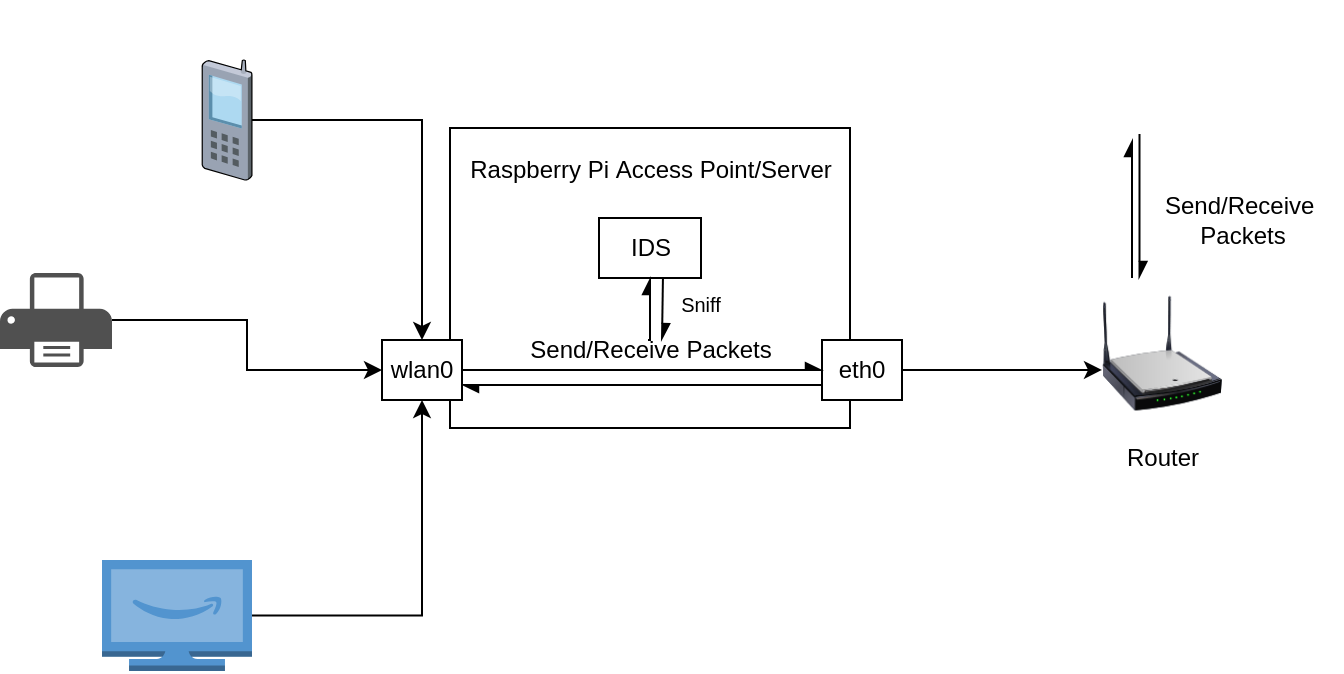 <mxfile version="26.0.16">
  <diagram name="Page-1" id="u2jXh7bZRFM-3dut7Qrz">
    <mxGraphModel dx="1674" dy="767" grid="1" gridSize="10" guides="1" tooltips="1" connect="1" arrows="1" fold="1" page="1" pageScale="1" pageWidth="827" pageHeight="1169" math="0" shadow="0">
      <root>
        <mxCell id="0" />
        <mxCell id="1" parent="0" />
        <mxCell id="ltNqIaWVD_5pz1ovLN_R-1" value="" style="rounded=0;whiteSpace=wrap;html=1;" vertex="1" parent="1">
          <mxGeometry x="314" y="194" width="200" height="150" as="geometry" />
        </mxCell>
        <mxCell id="ltNqIaWVD_5pz1ovLN_R-16" style="edgeStyle=orthogonalEdgeStyle;rounded=0;orthogonalLoop=1;jettySize=auto;html=1;exitX=0;exitY=0.75;exitDx=0;exitDy=0;entryX=1;entryY=0.75;entryDx=0;entryDy=0;endArrow=async;endFill=1;startArrow=none;startFill=0;" edge="1" parent="1" source="ltNqIaWVD_5pz1ovLN_R-2" target="ltNqIaWVD_5pz1ovLN_R-3">
          <mxGeometry relative="1" as="geometry" />
        </mxCell>
        <mxCell id="ltNqIaWVD_5pz1ovLN_R-2" value="eth0" style="rounded=0;whiteSpace=wrap;html=1;" vertex="1" parent="1">
          <mxGeometry x="500" y="300" width="40" height="30" as="geometry" />
        </mxCell>
        <mxCell id="ltNqIaWVD_5pz1ovLN_R-15" style="edgeStyle=orthogonalEdgeStyle;rounded=0;orthogonalLoop=1;jettySize=auto;html=1;startArrow=none;startFill=0;endArrow=async;endFill=1;" edge="1" parent="1" source="ltNqIaWVD_5pz1ovLN_R-3" target="ltNqIaWVD_5pz1ovLN_R-2">
          <mxGeometry relative="1" as="geometry" />
        </mxCell>
        <mxCell id="ltNqIaWVD_5pz1ovLN_R-3" value="wlan0" style="rounded=0;whiteSpace=wrap;html=1;" vertex="1" parent="1">
          <mxGeometry x="280" y="300" width="40" height="30" as="geometry" />
        </mxCell>
        <mxCell id="ltNqIaWVD_5pz1ovLN_R-11" style="edgeStyle=orthogonalEdgeStyle;rounded=0;orthogonalLoop=1;jettySize=auto;html=1;entryX=0.5;entryY=0;entryDx=0;entryDy=0;" edge="1" parent="1" source="ltNqIaWVD_5pz1ovLN_R-5" target="ltNqIaWVD_5pz1ovLN_R-3">
          <mxGeometry relative="1" as="geometry" />
        </mxCell>
        <mxCell id="ltNqIaWVD_5pz1ovLN_R-5" value="" style="verticalLabelPosition=bottom;sketch=0;aspect=fixed;html=1;verticalAlign=top;strokeColor=none;align=center;outlineConnect=0;shape=mxgraph.citrix.cell_phone;" vertex="1" parent="1">
          <mxGeometry x="190" y="160" width="25" height="60" as="geometry" />
        </mxCell>
        <mxCell id="ltNqIaWVD_5pz1ovLN_R-9" style="edgeStyle=orthogonalEdgeStyle;rounded=0;orthogonalLoop=1;jettySize=auto;html=1;entryX=0;entryY=0.5;entryDx=0;entryDy=0;" edge="1" parent="1" source="ltNqIaWVD_5pz1ovLN_R-6" target="ltNqIaWVD_5pz1ovLN_R-3">
          <mxGeometry relative="1" as="geometry" />
        </mxCell>
        <mxCell id="ltNqIaWVD_5pz1ovLN_R-6" value="" style="sketch=0;pointerEvents=1;shadow=0;dashed=0;html=1;strokeColor=none;fillColor=#505050;labelPosition=center;verticalLabelPosition=bottom;verticalAlign=top;outlineConnect=0;align=center;shape=mxgraph.office.devices.printer;" vertex="1" parent="1">
          <mxGeometry x="89" y="266.5" width="56" height="47" as="geometry" />
        </mxCell>
        <mxCell id="ltNqIaWVD_5pz1ovLN_R-12" style="edgeStyle=orthogonalEdgeStyle;rounded=0;orthogonalLoop=1;jettySize=auto;html=1;entryX=0.5;entryY=1;entryDx=0;entryDy=0;" edge="1" parent="1" source="ltNqIaWVD_5pz1ovLN_R-7" target="ltNqIaWVD_5pz1ovLN_R-3">
          <mxGeometry relative="1" as="geometry" />
        </mxCell>
        <mxCell id="ltNqIaWVD_5pz1ovLN_R-7" value="" style="outlineConnect=0;dashed=0;verticalLabelPosition=bottom;verticalAlign=top;align=center;html=1;shape=mxgraph.aws3.fire_tv;fillColor=#5294CF;gradientColor=none;" vertex="1" parent="1">
          <mxGeometry x="140" y="410" width="75" height="55.5" as="geometry" />
        </mxCell>
        <mxCell id="ltNqIaWVD_5pz1ovLN_R-17" value="Raspberry Pi&amp;nbsp;&lt;span style=&quot;background-color: transparent; color: light-dark(rgb(0, 0, 0), rgb(255, 255, 255));&quot;&gt;Access Point/Server&lt;/span&gt;" style="text;html=1;align=center;verticalAlign=middle;resizable=0;points=[];autosize=1;strokeColor=none;fillColor=none;" vertex="1" parent="1">
          <mxGeometry x="314" y="200" width="200" height="30" as="geometry" />
        </mxCell>
        <mxCell id="ltNqIaWVD_5pz1ovLN_R-18" value="Send/Receive Packets" style="text;html=1;align=center;verticalAlign=middle;resizable=0;points=[];autosize=1;strokeColor=none;fillColor=none;" vertex="1" parent="1">
          <mxGeometry x="344" y="290" width="140" height="30" as="geometry" />
        </mxCell>
        <mxCell id="ltNqIaWVD_5pz1ovLN_R-27" style="edgeStyle=orthogonalEdgeStyle;rounded=0;orthogonalLoop=1;jettySize=auto;html=1;exitX=0.25;exitY=0;exitDx=0;exitDy=0;endArrow=async;endFill=1;" edge="1" parent="1" source="ltNqIaWVD_5pz1ovLN_R-19">
          <mxGeometry relative="1" as="geometry">
            <mxPoint x="655" y="200" as="targetPoint" />
          </mxGeometry>
        </mxCell>
        <mxCell id="ltNqIaWVD_5pz1ovLN_R-19" value="" style="image;html=1;image=img/lib/clip_art/networking/Wireless_Router_N_128x128.png" vertex="1" parent="1">
          <mxGeometry x="640" y="269" width="60" height="75" as="geometry" />
        </mxCell>
        <mxCell id="ltNqIaWVD_5pz1ovLN_R-20" style="edgeStyle=orthogonalEdgeStyle;rounded=0;orthogonalLoop=1;jettySize=auto;html=1;entryX=0;entryY=0.613;entryDx=0;entryDy=0;entryPerimeter=0;" edge="1" parent="1" source="ltNqIaWVD_5pz1ovLN_R-2" target="ltNqIaWVD_5pz1ovLN_R-19">
          <mxGeometry relative="1" as="geometry" />
        </mxCell>
        <mxCell id="ltNqIaWVD_5pz1ovLN_R-30" style="edgeStyle=orthogonalEdgeStyle;rounded=0;orthogonalLoop=1;jettySize=auto;html=1;exitX=0.5;exitY=1;exitDx=0;exitDy=0;endArrow=async;endFill=1;" edge="1" parent="1">
          <mxGeometry relative="1" as="geometry">
            <mxPoint x="658.75" y="269" as="targetPoint" />
            <mxPoint x="658.75" y="197" as="sourcePoint" />
          </mxGeometry>
        </mxCell>
        <mxCell id="ltNqIaWVD_5pz1ovLN_R-24" value="" style="shape=image;html=1;verticalAlign=top;verticalLabelPosition=bottom;labelBackgroundColor=#ffffff;imageAspect=0;aspect=fixed;image=https://cdn4.iconfinder.com/data/icons/ionicons/512/icon-ios7-world-outline-128.png" vertex="1" parent="1">
          <mxGeometry x="630" y="130" width="58" height="58" as="geometry" />
        </mxCell>
        <mxCell id="ltNqIaWVD_5pz1ovLN_R-31" value="Send/Receive&amp;nbsp;&lt;div&gt;Packets&lt;/div&gt;" style="text;html=1;align=center;verticalAlign=middle;resizable=0;points=[];autosize=1;strokeColor=none;fillColor=none;" vertex="1" parent="1">
          <mxGeometry x="660" y="220" width="100" height="40" as="geometry" />
        </mxCell>
        <mxCell id="ltNqIaWVD_5pz1ovLN_R-32" value="Router" style="text;html=1;align=center;verticalAlign=middle;resizable=0;points=[];autosize=1;strokeColor=none;fillColor=none;" vertex="1" parent="1">
          <mxGeometry x="640" y="344" width="60" height="30" as="geometry" />
        </mxCell>
        <mxCell id="ltNqIaWVD_5pz1ovLN_R-33" value="IDS" style="whiteSpace=wrap;html=1;" vertex="1" parent="1">
          <mxGeometry x="388.5" y="239" width="51" height="30" as="geometry" />
        </mxCell>
        <mxCell id="ltNqIaWVD_5pz1ovLN_R-34" style="edgeStyle=orthogonalEdgeStyle;rounded=0;orthogonalLoop=1;jettySize=auto;html=1;endArrow=async;endFill=1;entryX=0.5;entryY=1;entryDx=0;entryDy=0;" edge="1" parent="1" target="ltNqIaWVD_5pz1ovLN_R-33">
          <mxGeometry relative="1" as="geometry">
            <mxPoint x="413" y="280.5" as="targetPoint" />
            <mxPoint x="413" y="300" as="sourcePoint" />
          </mxGeometry>
        </mxCell>
        <mxCell id="ltNqIaWVD_5pz1ovLN_R-35" style="edgeStyle=orthogonalEdgeStyle;rounded=0;orthogonalLoop=1;jettySize=auto;html=1;exitX=0.627;exitY=1;exitDx=0;exitDy=0;endArrow=async;endFill=1;exitPerimeter=0;" edge="1" parent="1" source="ltNqIaWVD_5pz1ovLN_R-33">
          <mxGeometry relative="1" as="geometry">
            <mxPoint x="420" y="300" as="targetPoint" />
            <mxPoint x="420" y="280" as="sourcePoint" />
          </mxGeometry>
        </mxCell>
        <mxCell id="ltNqIaWVD_5pz1ovLN_R-39" value="&lt;font style=&quot;font-size: 10px;&quot;&gt;Sniff&lt;/font&gt;" style="text;html=1;align=center;verticalAlign=middle;resizable=0;points=[];autosize=1;strokeColor=none;fillColor=none;" vertex="1" parent="1">
          <mxGeometry x="419" y="266.5" width="40" height="30" as="geometry" />
        </mxCell>
      </root>
    </mxGraphModel>
  </diagram>
</mxfile>
